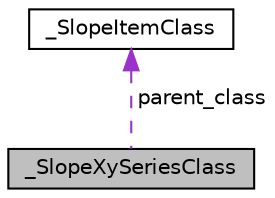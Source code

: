 digraph "_SlopeXySeriesClass"
{
 // LATEX_PDF_SIZE
  edge [fontname="Helvetica",fontsize="10",labelfontname="Helvetica",labelfontsize="10"];
  node [fontname="Helvetica",fontsize="10",shape=record];
  Node1 [label="_SlopeXySeriesClass",height=0.2,width=0.4,color="black", fillcolor="grey75", style="filled", fontcolor="black",tooltip=" "];
  Node2 -> Node1 [dir="back",color="darkorchid3",fontsize="10",style="dashed",label=" parent_class" ,fontname="Helvetica"];
  Node2 [label="_SlopeItemClass",height=0.2,width=0.4,color="black", fillcolor="white", style="filled",URL="$struct__SlopeItemClass.html",tooltip=" "];
}
